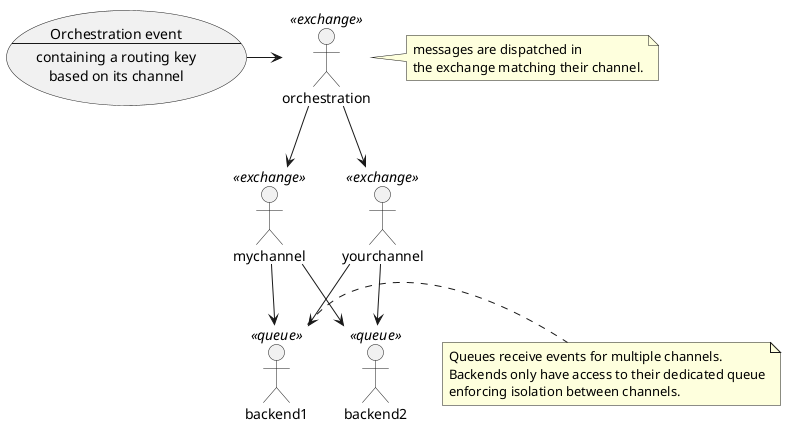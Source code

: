 @startuml

usecase oe as "Orchestration event
--
containing a routing key
based on its channel
"

orchestration << exchange >>
mychannel << exchange >>
yourchannel << exchange >>
backend1 << queue >>
backend2 << queue >>

(oe) -> (orchestration)

note right of orchestration
  messages are dispatched in
  the exchange matching their channel.
end note

(orchestration) --> (mychannel)
(orchestration) --> (yourchannel)

(mychannel) --> (backend1)
(mychannel) --> (backend2)
(yourchannel) --> (backend1)
(yourchannel) --> (backend2)

note right of backend1
  Queues receive events for multiple channels.
  Backends only have access to their dedicated queue
  enforcing isolation between channels.
end note

@enduml